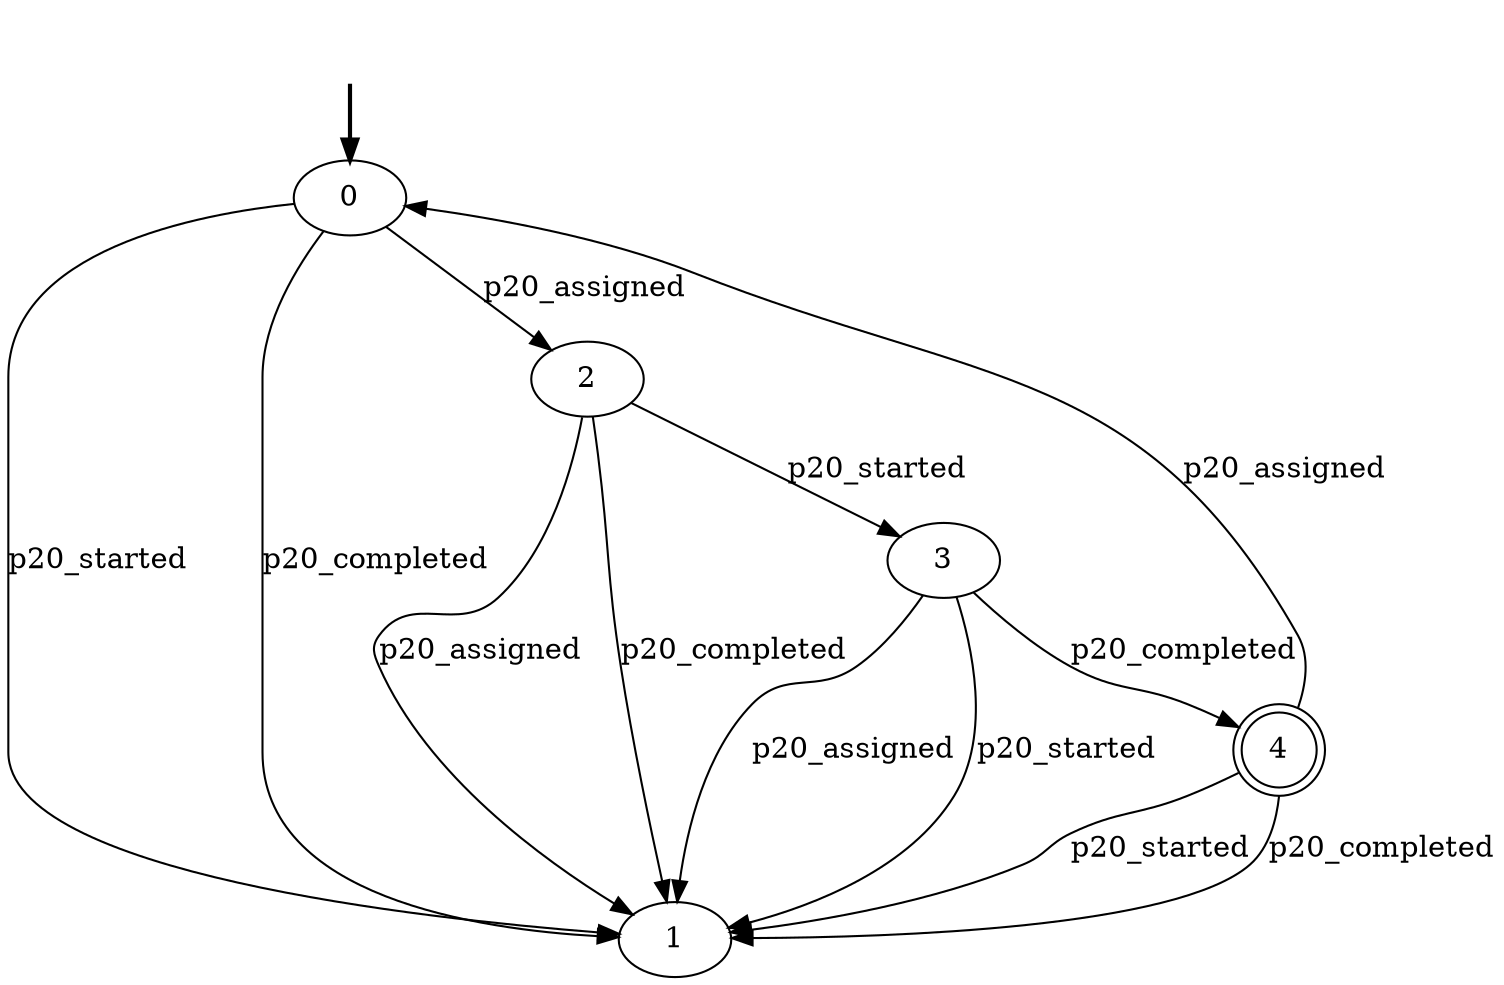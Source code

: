 digraph {
		fake0 [style=invisible]
		0 [root=true]
		2
		3
		4 [shape=doublecircle]
		1
		fake0 -> 0 [style=bold]
		0 -> 2 [label=p20_assigned]
		2 -> 3 [label=p20_started]
		3 -> 4 [label=p20_completed]
		4 -> 0 [label=p20_assigned]
		3 -> 1 [label=p20_assigned]
		3 -> 1 [label=p20_started]
		4 -> 1 [label=p20_started]
		4 -> 1 [label=p20_completed]
		2 -> 1 [label=p20_assigned]
		2 -> 1 [label=p20_completed]
		0 -> 1 [label=p20_started]
		0 -> 1 [label=p20_completed]
}